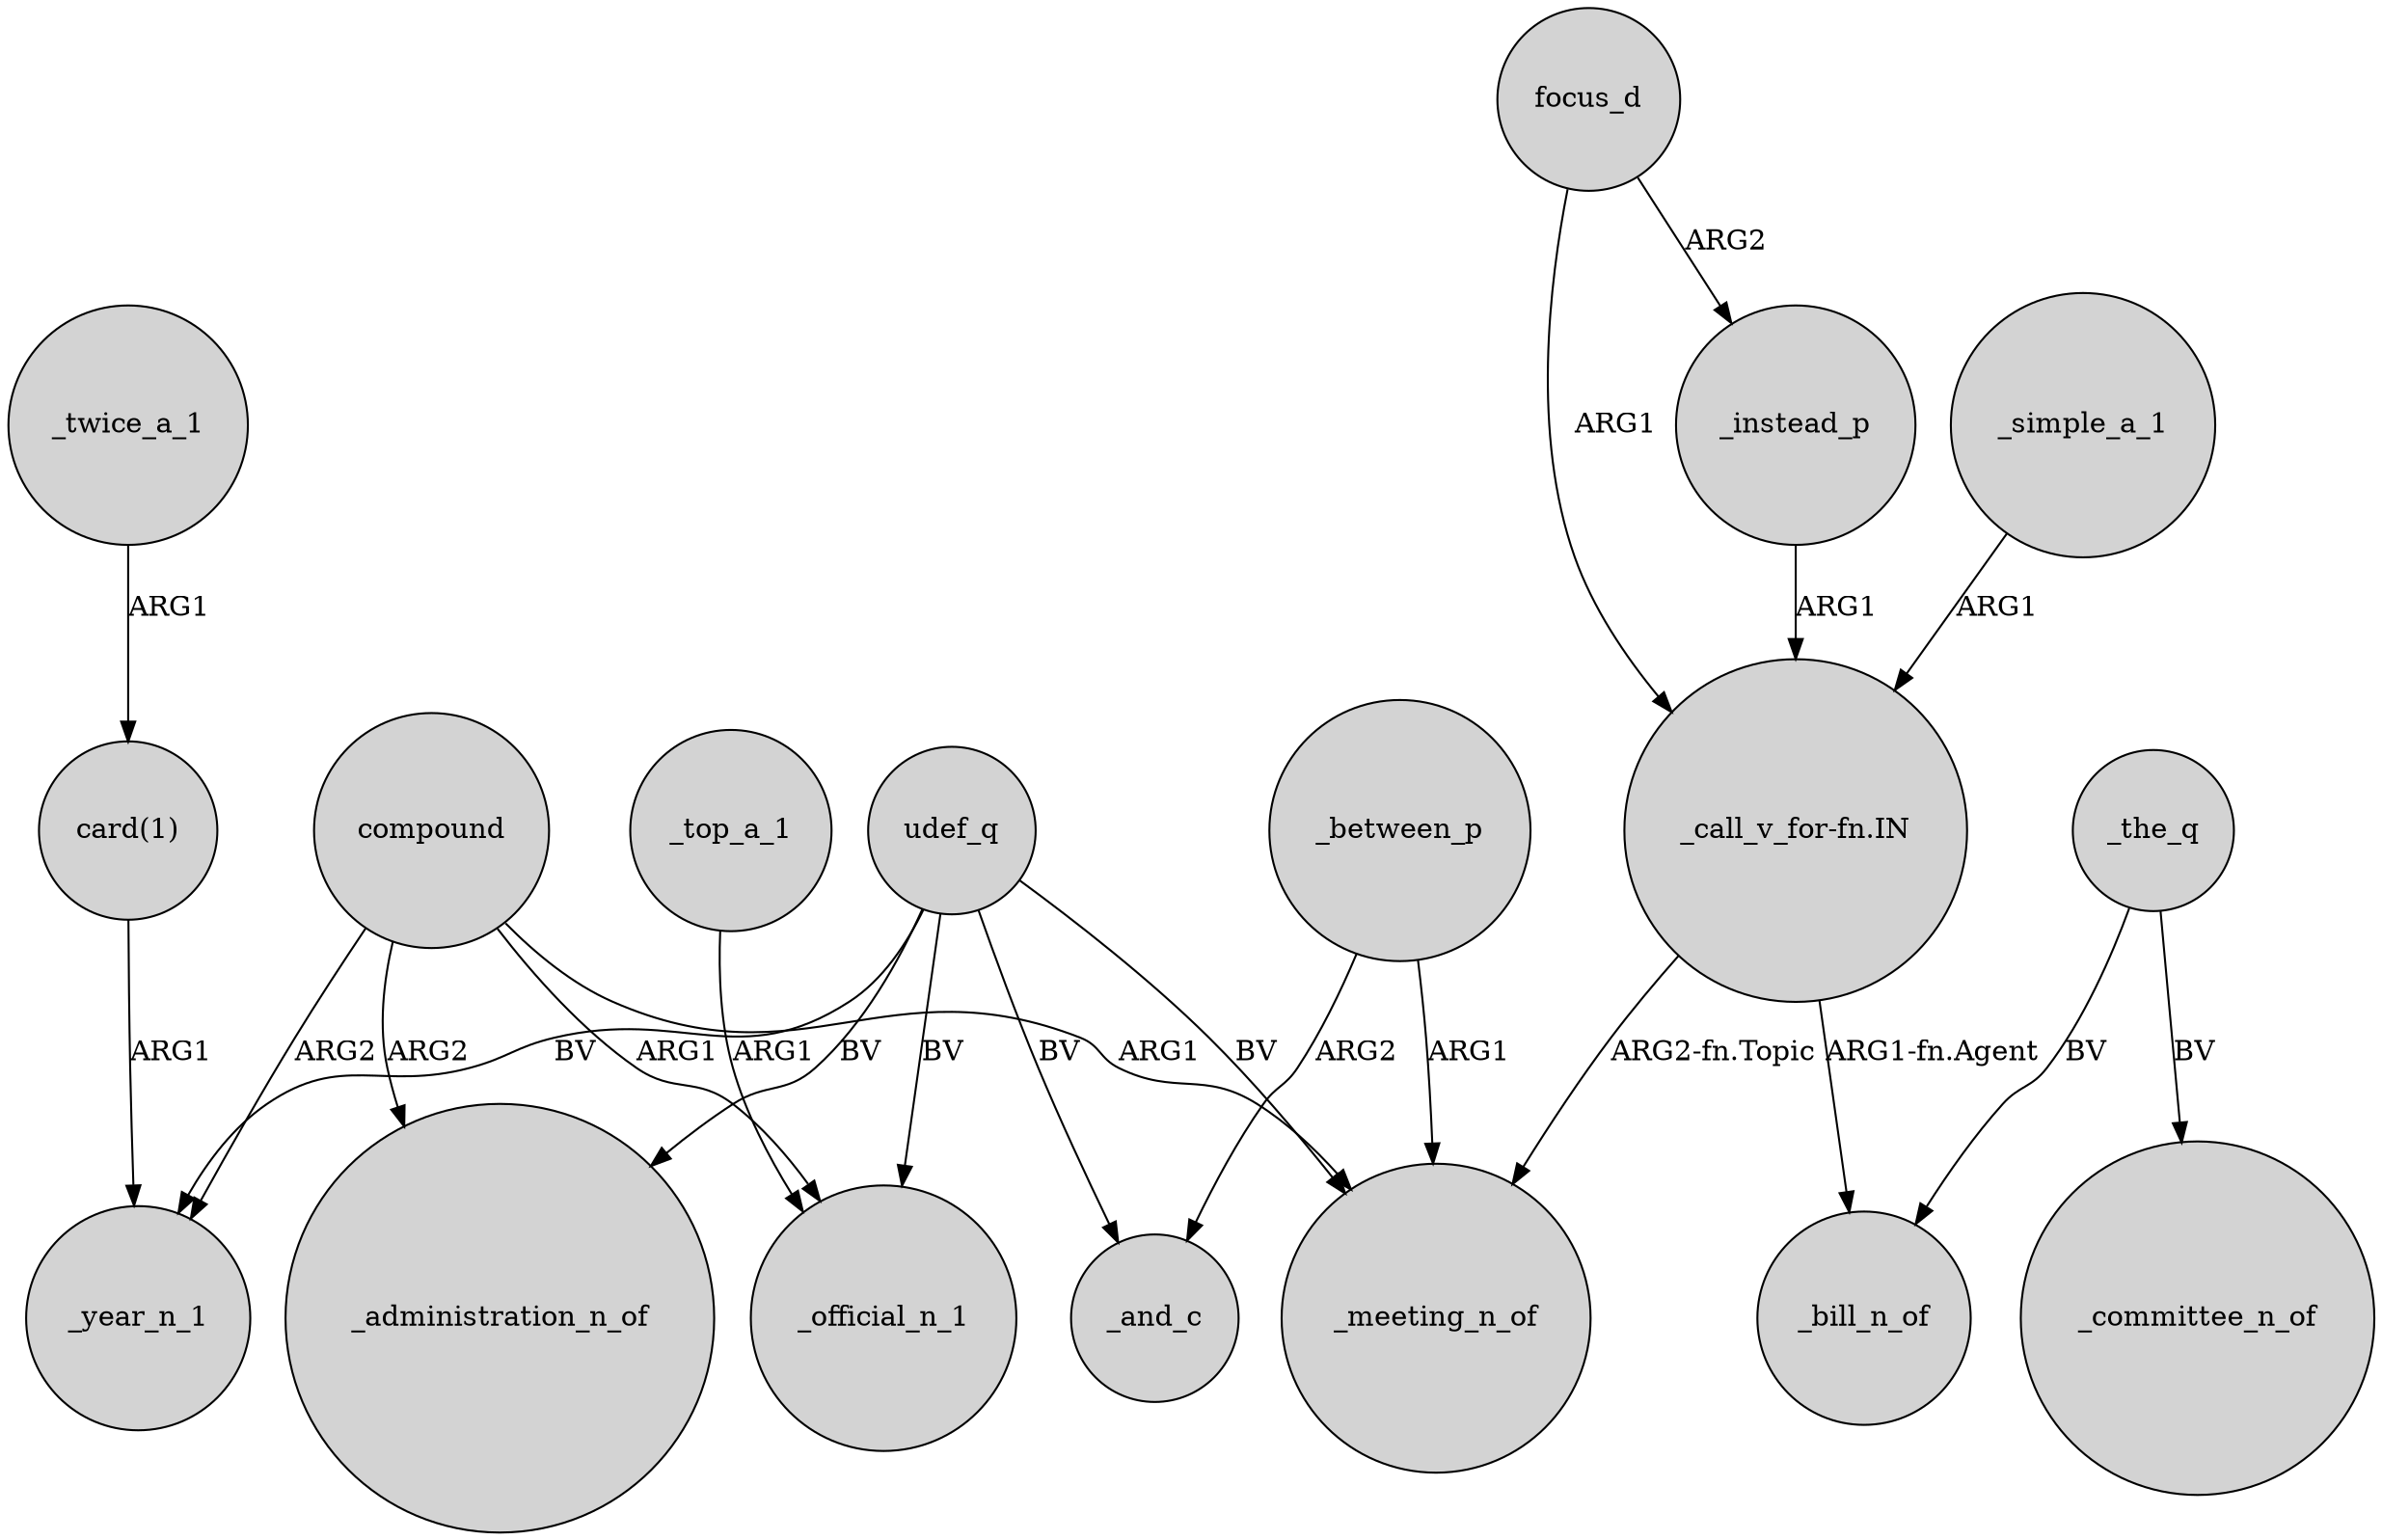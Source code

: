 digraph {
	node [shape=circle style=filled]
	udef_q -> _administration_n_of [label=BV]
	_the_q -> _bill_n_of [label=BV]
	compound -> _administration_n_of [label=ARG2]
	_the_q -> _committee_n_of [label=BV]
	focus_d -> "_call_v_for-fn.IN" [label=ARG1]
	udef_q -> _meeting_n_of [label=BV]
	_twice_a_1 -> "card(1)" [label=ARG1]
	compound -> _meeting_n_of [label=ARG1]
	_between_p -> _meeting_n_of [label=ARG1]
	_instead_p -> "_call_v_for-fn.IN" [label=ARG1]
	udef_q -> _official_n_1 [label=BV]
	"_call_v_for-fn.IN" -> _bill_n_of [label="ARG1-fn.Agent"]
	_between_p -> _and_c [label=ARG2]
	_top_a_1 -> _official_n_1 [label=ARG1]
	"card(1)" -> _year_n_1 [label=ARG1]
	compound -> _official_n_1 [label=ARG1]
	udef_q -> _year_n_1 [label=BV]
	"_call_v_for-fn.IN" -> _meeting_n_of [label="ARG2-fn.Topic"]
	_simple_a_1 -> "_call_v_for-fn.IN" [label=ARG1]
	udef_q -> _and_c [label=BV]
	compound -> _year_n_1 [label=ARG2]
	focus_d -> _instead_p [label=ARG2]
}
